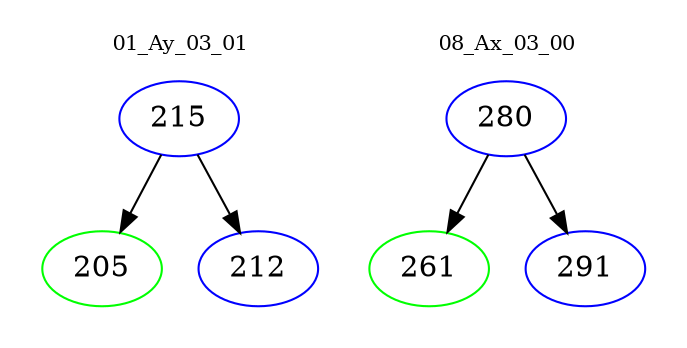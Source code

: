 digraph{
subgraph cluster_0 {
color = white
label = "01_Ay_03_01";
fontsize=10;
T0_215 [label="215", color="blue"]
T0_215 -> T0_205 [color="black"]
T0_205 [label="205", color="green"]
T0_215 -> T0_212 [color="black"]
T0_212 [label="212", color="blue"]
}
subgraph cluster_1 {
color = white
label = "08_Ax_03_00";
fontsize=10;
T1_280 [label="280", color="blue"]
T1_280 -> T1_261 [color="black"]
T1_261 [label="261", color="green"]
T1_280 -> T1_291 [color="black"]
T1_291 [label="291", color="blue"]
}
}
